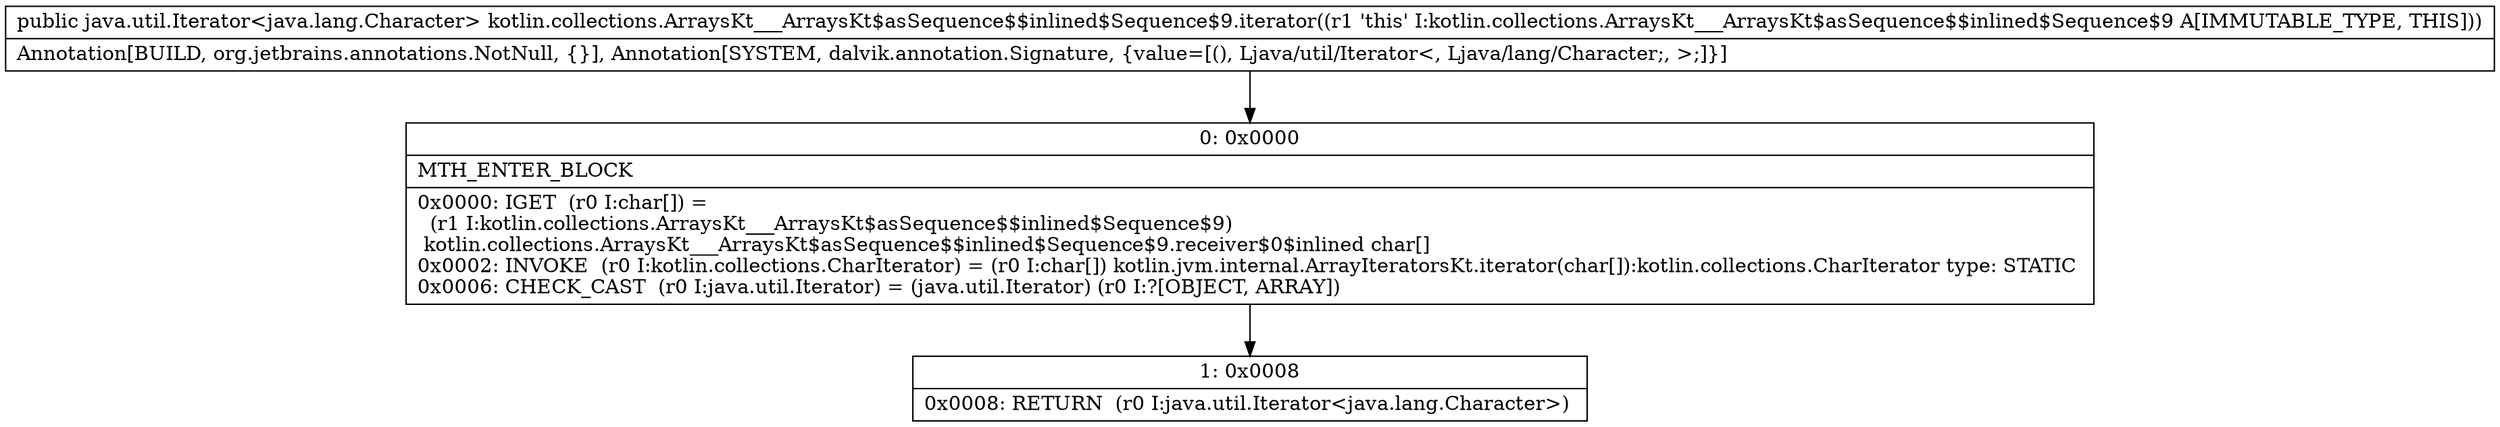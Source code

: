 digraph "CFG forkotlin.collections.ArraysKt___ArraysKt$asSequence$$inlined$Sequence$9.iterator()Ljava\/util\/Iterator;" {
Node_0 [shape=record,label="{0\:\ 0x0000|MTH_ENTER_BLOCK\l|0x0000: IGET  (r0 I:char[]) = \l  (r1 I:kotlin.collections.ArraysKt___ArraysKt$asSequence$$inlined$Sequence$9)\l kotlin.collections.ArraysKt___ArraysKt$asSequence$$inlined$Sequence$9.receiver$0$inlined char[] \l0x0002: INVOKE  (r0 I:kotlin.collections.CharIterator) = (r0 I:char[]) kotlin.jvm.internal.ArrayIteratorsKt.iterator(char[]):kotlin.collections.CharIterator type: STATIC \l0x0006: CHECK_CAST  (r0 I:java.util.Iterator) = (java.util.Iterator) (r0 I:?[OBJECT, ARRAY]) \l}"];
Node_1 [shape=record,label="{1\:\ 0x0008|0x0008: RETURN  (r0 I:java.util.Iterator\<java.lang.Character\>) \l}"];
MethodNode[shape=record,label="{public java.util.Iterator\<java.lang.Character\> kotlin.collections.ArraysKt___ArraysKt$asSequence$$inlined$Sequence$9.iterator((r1 'this' I:kotlin.collections.ArraysKt___ArraysKt$asSequence$$inlined$Sequence$9 A[IMMUTABLE_TYPE, THIS]))  | Annotation[BUILD, org.jetbrains.annotations.NotNull, \{\}], Annotation[SYSTEM, dalvik.annotation.Signature, \{value=[(), Ljava\/util\/Iterator\<, Ljava\/lang\/Character;, \>;]\}]\l}"];
MethodNode -> Node_0;
Node_0 -> Node_1;
}

